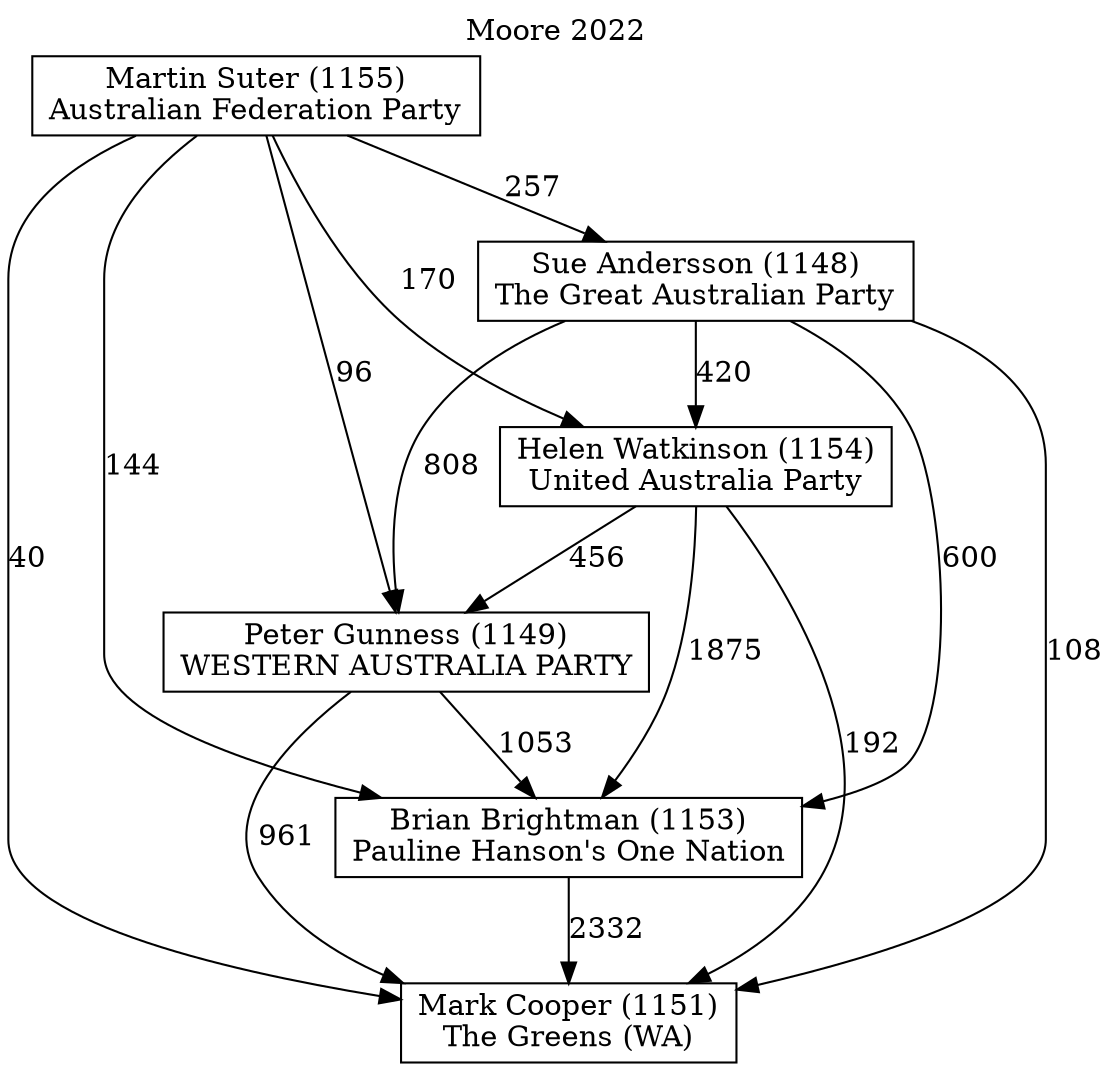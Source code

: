 // House preference flow
digraph "Mark Cooper (1151)_Moore_2022" {
	graph [label="Moore 2022" labelloc=t mclimit=10]
	node [shape=box]
	"Sue Andersson (1148)" [label="Sue Andersson (1148)
The Great Australian Party"]
	"Martin Suter (1155)" [label="Martin Suter (1155)
Australian Federation Party"]
	"Helen Watkinson (1154)" [label="Helen Watkinson (1154)
United Australia Party"]
	"Brian Brightman (1153)" [label="Brian Brightman (1153)
Pauline Hanson's One Nation"]
	"Mark Cooper (1151)" [label="Mark Cooper (1151)
The Greens (WA)"]
	"Peter Gunness (1149)" [label="Peter Gunness (1149)
WESTERN AUSTRALIA PARTY"]
	"Helen Watkinson (1154)" -> "Mark Cooper (1151)" [label=192]
	"Martin Suter (1155)" -> "Peter Gunness (1149)" [label=96]
	"Martin Suter (1155)" -> "Helen Watkinson (1154)" [label=170]
	"Helen Watkinson (1154)" -> "Brian Brightman (1153)" [label=1875]
	"Martin Suter (1155)" -> "Mark Cooper (1151)" [label=40]
	"Sue Andersson (1148)" -> "Brian Brightman (1153)" [label=600]
	"Peter Gunness (1149)" -> "Mark Cooper (1151)" [label=961]
	"Martin Suter (1155)" -> "Brian Brightman (1153)" [label=144]
	"Peter Gunness (1149)" -> "Brian Brightman (1153)" [label=1053]
	"Sue Andersson (1148)" -> "Helen Watkinson (1154)" [label=420]
	"Brian Brightman (1153)" -> "Mark Cooper (1151)" [label=2332]
	"Helen Watkinson (1154)" -> "Peter Gunness (1149)" [label=456]
	"Martin Suter (1155)" -> "Sue Andersson (1148)" [label=257]
	"Sue Andersson (1148)" -> "Mark Cooper (1151)" [label=108]
	"Sue Andersson (1148)" -> "Peter Gunness (1149)" [label=808]
}
